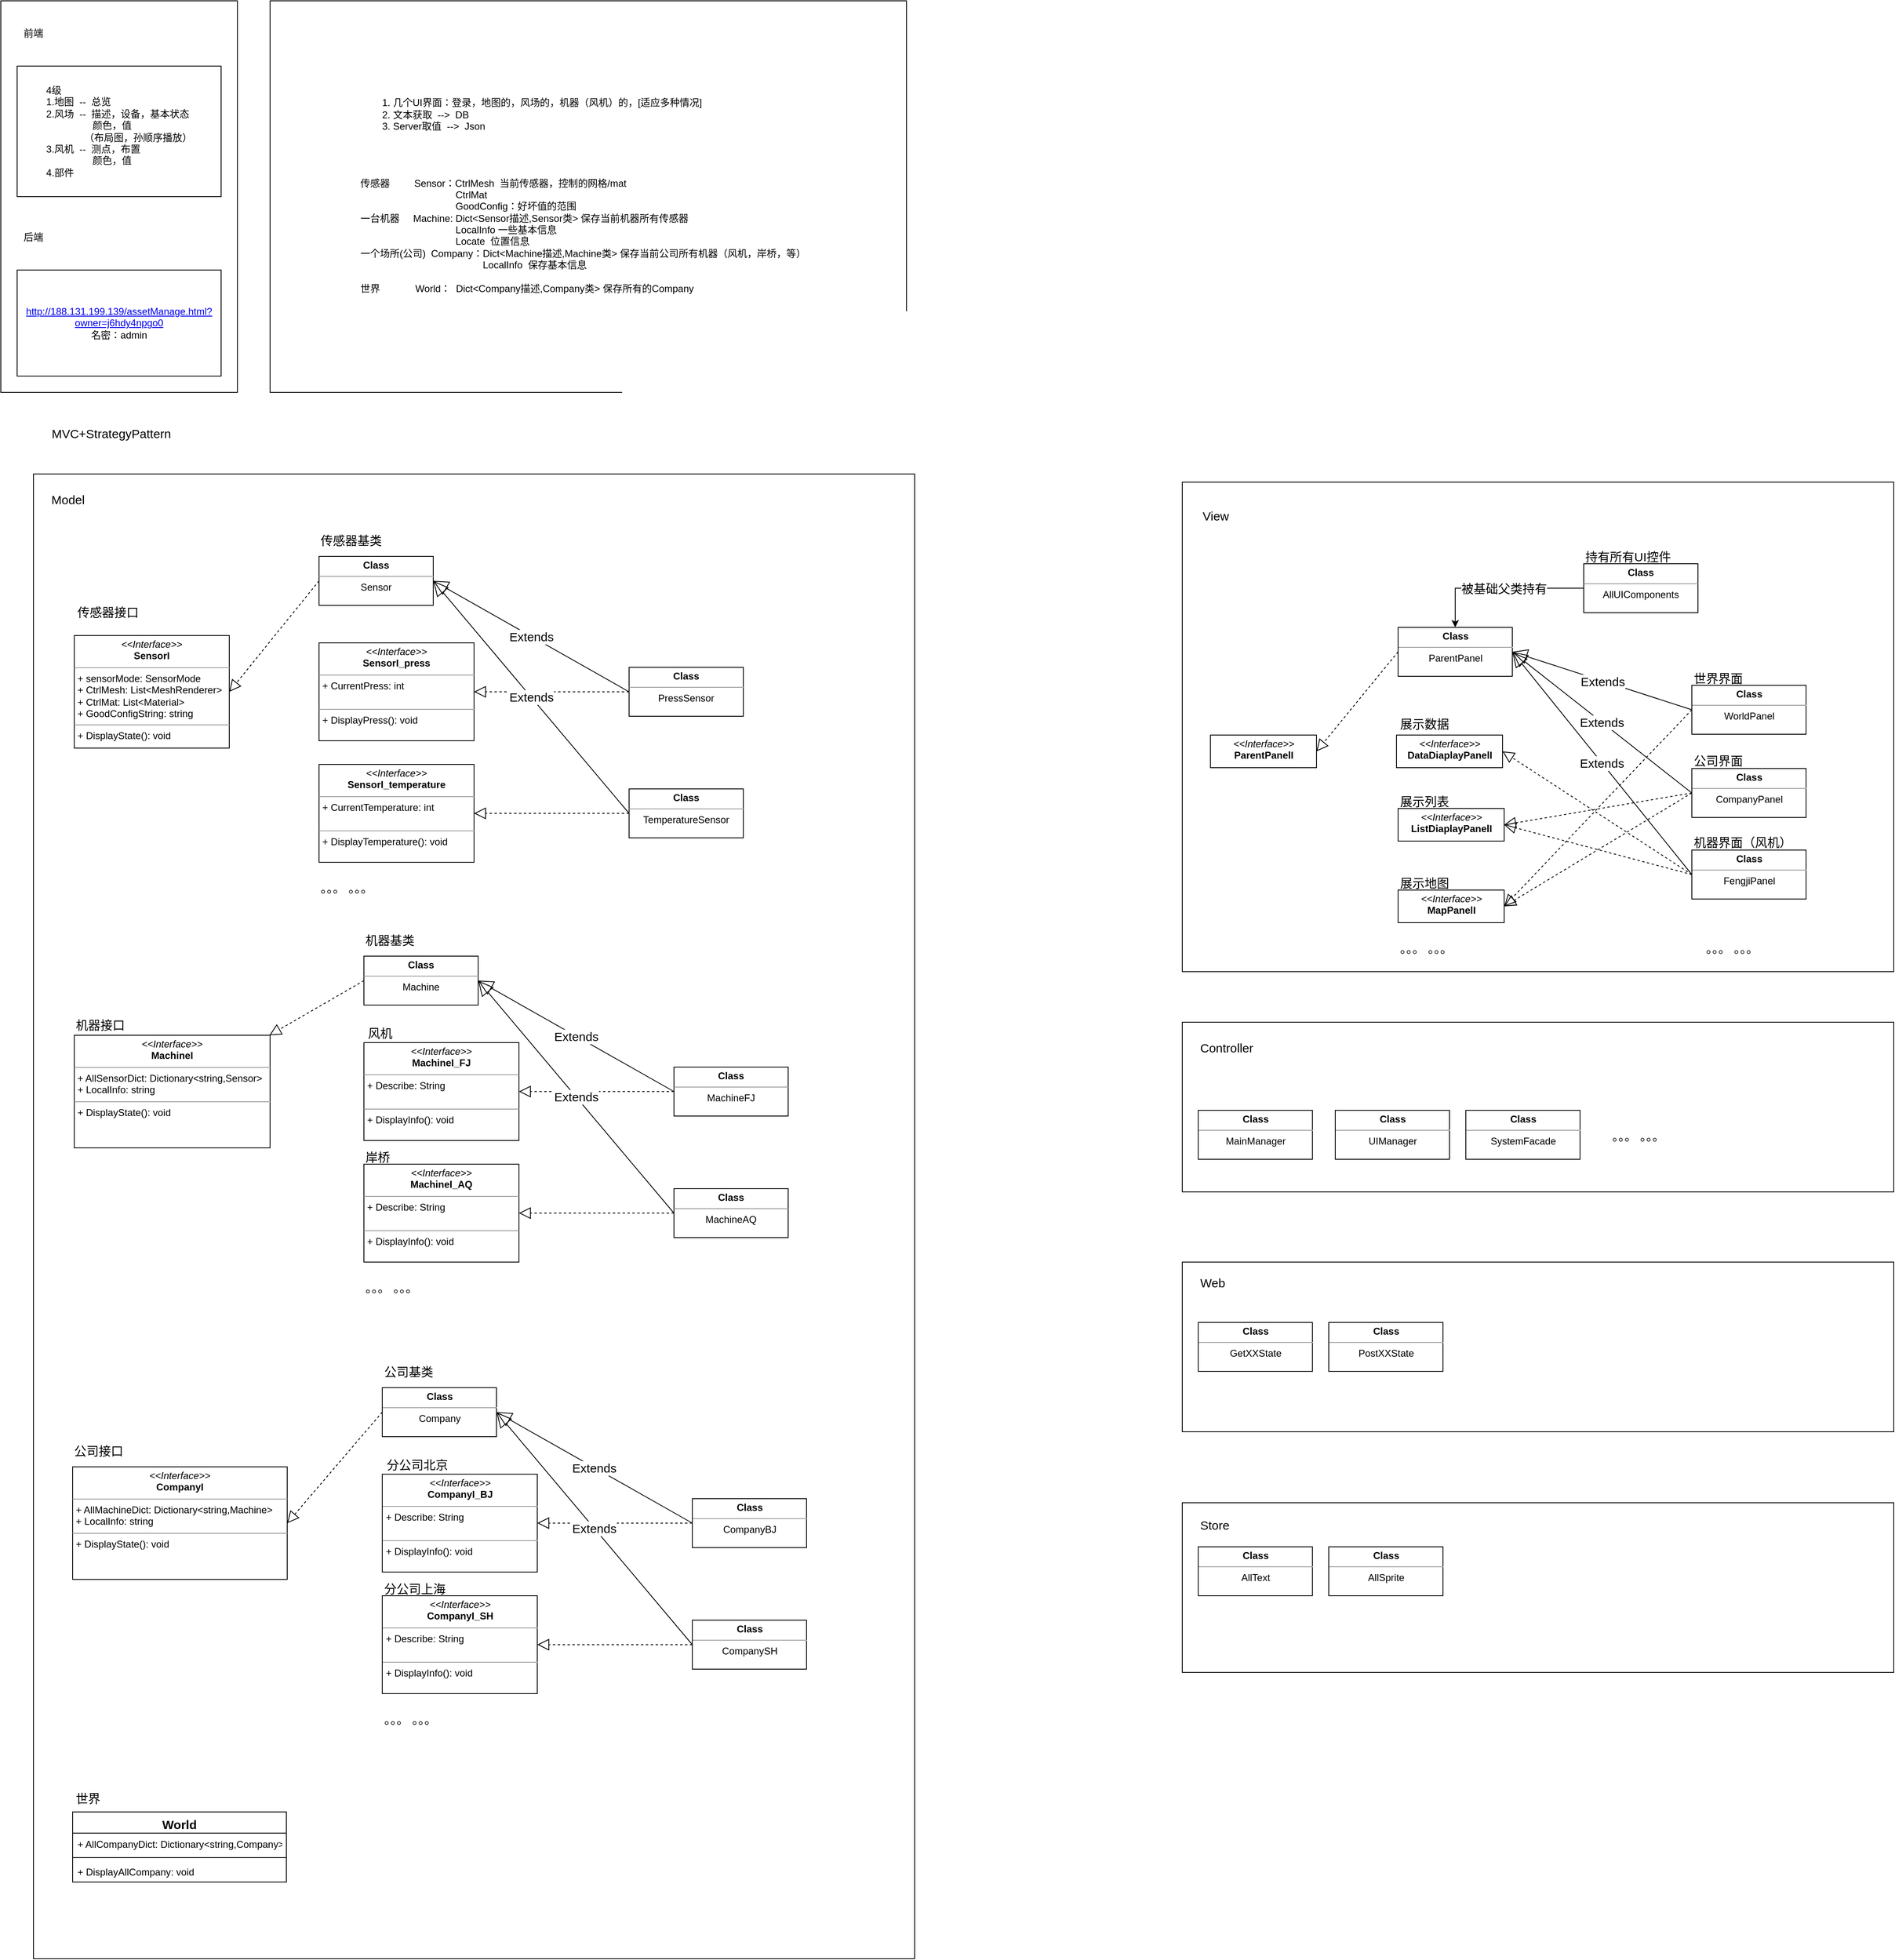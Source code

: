 <mxfile version="10.6.7" type="github"><diagram name="Page-1" id="c4acf3e9-155e-7222-9cf6-157b1a14988f"><mxGraphModel dx="1991" dy="1136" grid="1" gridSize="10" guides="1" tooltips="1" connect="1" arrows="1" fold="1" page="1" pageScale="1" pageWidth="1850" pageHeight="2100" background="#ffffff" math="0" shadow="0"><root><mxCell id="0"/><mxCell id="1" parent="0"/><mxCell id="lMFkz2qBwyBU4bLVPbN5-132" value="" style="rounded=0;whiteSpace=wrap;html=1;fontSize=15;" vertex="1" parent="1"><mxGeometry x="1468" y="1851" width="872" height="208" as="geometry"/></mxCell><mxCell id="lMFkz2qBwyBU4bLVPbN5-131" value="" style="rounded=0;whiteSpace=wrap;html=1;fontSize=15;" vertex="1" parent="1"><mxGeometry x="1468" y="1556" width="872" height="208" as="geometry"/></mxCell><mxCell id="lMFkz2qBwyBU4bLVPbN5-130" value="" style="rounded=0;whiteSpace=wrap;html=1;fontSize=15;" vertex="1" parent="1"><mxGeometry x="1468" y="1262" width="872" height="208" as="geometry"/></mxCell><mxCell id="lMFkz2qBwyBU4bLVPbN5-129" value="" style="rounded=0;whiteSpace=wrap;html=1;fontSize=15;" vertex="1" parent="1"><mxGeometry x="1468" y="600" width="872" height="600" as="geometry"/></mxCell><mxCell id="lMFkz2qBwyBU4bLVPbN5-128" value="" style="rounded=0;whiteSpace=wrap;html=1;fontSize=15;" vertex="1" parent="1"><mxGeometry x="60" y="590" width="1080" height="1820" as="geometry"/></mxCell><mxCell id="lMFkz2qBwyBU4bLVPbN5-1" value="" style="rounded=0;whiteSpace=wrap;html=1;" vertex="1" parent="1"><mxGeometry x="20" y="10" width="290" height="480" as="geometry"/></mxCell><mxCell id="eNjWEGQGm4UYnw6gWRTL-1" value="前端" style="text;html=1;strokeColor=none;fillColor=none;align=center;verticalAlign=middle;whiteSpace=wrap;rounded=0;" parent="1" vertex="1"><mxGeometry x="40" y="40" width="40" height="20" as="geometry"/></mxCell><mxCell id="eNjWEGQGm4UYnw6gWRTL-3" value="&lt;div style=&quot;text-align: left&quot;&gt;&lt;span&gt;4级&lt;/span&gt;&lt;/div&gt;&lt;div style=&quot;text-align: left&quot;&gt;&lt;span&gt;1.地图&amp;nbsp; --&amp;nbsp; 总览&lt;/span&gt;&lt;/div&gt;&lt;div style=&quot;text-align: left&quot;&gt;&lt;span&gt;2.风场&amp;nbsp; --&amp;nbsp; 描述，设备，基本状态&lt;/span&gt;&lt;/div&gt;&lt;div style=&quot;text-align: left&quot;&gt;&lt;span&gt;&amp;nbsp; &amp;nbsp; &amp;nbsp; &amp;nbsp; &amp;nbsp; &amp;nbsp; &amp;nbsp; &amp;nbsp; &amp;nbsp;颜色，值&lt;/span&gt;&lt;/div&gt;&lt;div style=&quot;text-align: left&quot;&gt;&lt;span&gt;&amp;nbsp; &amp;nbsp; &amp;nbsp; &amp;nbsp; &amp;nbsp; &amp;nbsp; &amp;nbsp; （布局图，孙顺序播放）&lt;/span&gt;&lt;/div&gt;&lt;div style=&quot;text-align: left&quot;&gt;&lt;span&gt;3.风机&amp;nbsp; --&amp;nbsp; 测点，布置&lt;/span&gt;&lt;/div&gt;&lt;div style=&quot;text-align: left&quot;&gt;&lt;span&gt;&amp;nbsp; &amp;nbsp; &amp;nbsp; &amp;nbsp; &amp;nbsp; &amp;nbsp; &amp;nbsp; &amp;nbsp; &amp;nbsp;颜色，值&lt;/span&gt;&lt;/div&gt;&lt;div style=&quot;text-align: left&quot;&gt;&lt;span&gt;4.部件&lt;/span&gt;&lt;/div&gt;" style="rounded=0;whiteSpace=wrap;html=1;" parent="1" vertex="1"><mxGeometry x="40" y="90" width="250" height="160" as="geometry"/></mxCell><mxCell id="eNjWEGQGm4UYnw6gWRTL-4" value="后端" style="text;html=1;strokeColor=none;fillColor=none;align=center;verticalAlign=middle;whiteSpace=wrap;rounded=0;" parent="1" vertex="1"><mxGeometry x="40" y="290" width="40" height="20" as="geometry"/></mxCell><mxCell id="eNjWEGQGm4UYnw6gWRTL-5" value="&lt;a href=&quot;http://188.131.199.139/assetManage.html?owner=j6hdy4npgo0&quot;&gt;http://188.131.199.139/assetManage.html?owner=j6hdy4npgo0&lt;/a&gt;&lt;br&gt;名密：admin&lt;br&gt;" style="rounded=0;whiteSpace=wrap;html=1;" parent="1" vertex="1"><mxGeometry x="40" y="340" width="250" height="130" as="geometry"/></mxCell><mxCell id="lMFkz2qBwyBU4bLVPbN5-2" value="&lt;div style=&quot;text-align: left&quot;&gt;&lt;ol&gt;&lt;li&gt;&lt;span&gt;几个UI界面：登录，地图的，风场的，机器（风机）的，[适应多种情况]&lt;/span&gt;&lt;/li&gt;&lt;li&gt;&lt;span&gt;文本获取&amp;nbsp; --&amp;gt;&amp;nbsp; DB&lt;/span&gt;&lt;/li&gt;&lt;li&gt;&lt;span&gt;Server取值&amp;nbsp; --&amp;gt;&amp;nbsp; Json&lt;/span&gt;&lt;/li&gt;&lt;/ol&gt;&lt;div&gt;&lt;br&gt;&lt;/div&gt;&lt;div&gt;&lt;br&gt;&lt;/div&gt;&lt;div&gt;&lt;br&gt;&lt;/div&gt;&lt;div&gt;传感器&amp;nbsp; &amp;nbsp; &amp;nbsp; &amp;nbsp; &amp;nbsp;Sensor：CtrlMesh&amp;nbsp; 当前传感器，控制的网格/mat&lt;/div&gt;&lt;div&gt;&amp;nbsp; &amp;nbsp; &amp;nbsp; &amp;nbsp; &amp;nbsp; &amp;nbsp; &amp;nbsp; &amp;nbsp; &amp;nbsp; &amp;nbsp; &amp;nbsp; &amp;nbsp; &amp;nbsp; &amp;nbsp; &amp;nbsp; &amp;nbsp; &amp;nbsp; &amp;nbsp;CtrlMat&lt;/div&gt;&lt;div&gt;&amp;nbsp; &amp;nbsp; &amp;nbsp; &amp;nbsp; &amp;nbsp; &amp;nbsp; &amp;nbsp; &amp;nbsp; &amp;nbsp; &amp;nbsp; &amp;nbsp; &amp;nbsp; &amp;nbsp; &amp;nbsp; &amp;nbsp; &amp;nbsp; &amp;nbsp; &amp;nbsp;GoodConfig：好坏值的范围&lt;/div&gt;&lt;div&gt;一台机器&amp;nbsp; &amp;nbsp; &amp;nbsp;Machine: Dict&amp;lt;Sensor描述,Sensor类&amp;gt; 保存当前机器所有传感器&lt;/div&gt;&lt;div&gt;&amp;nbsp; &amp;nbsp; &amp;nbsp; &amp;nbsp; &amp;nbsp; &amp;nbsp; &amp;nbsp; &amp;nbsp; &amp;nbsp; &amp;nbsp; &amp;nbsp; &amp;nbsp; &amp;nbsp; &amp;nbsp; &amp;nbsp; &amp;nbsp; &amp;nbsp; &amp;nbsp;LocalInfo 一些基本信息&lt;/div&gt;&lt;div&gt;&amp;nbsp; &amp;nbsp; &amp;nbsp; &amp;nbsp; &amp;nbsp; &amp;nbsp; &amp;nbsp; &amp;nbsp; &amp;nbsp; &amp;nbsp; &amp;nbsp; &amp;nbsp; &amp;nbsp; &amp;nbsp; &amp;nbsp; &amp;nbsp; &amp;nbsp; &amp;nbsp;Locate&amp;nbsp; 位置信息&lt;/div&gt;&lt;div&gt;一个场所(公司)&amp;nbsp; Company：Dict&amp;lt;Machine描述,Machine类&amp;gt; 保存当前公司所有机器（风机，岸桥，等）&lt;/div&gt;&lt;div&gt;&amp;nbsp; &amp;nbsp; &amp;nbsp; &amp;nbsp; &amp;nbsp; &amp;nbsp; &amp;nbsp; &amp;nbsp; &amp;nbsp; &amp;nbsp; &amp;nbsp; &amp;nbsp; &amp;nbsp; &amp;nbsp; &amp;nbsp; &amp;nbsp; &amp;nbsp; &amp;nbsp; &amp;nbsp; &amp;nbsp; &amp;nbsp; &amp;nbsp; &amp;nbsp;LocalInfo&amp;nbsp; 保存基本信息&lt;/div&gt;&lt;div&gt;&lt;span&gt;&lt;br&gt;&lt;/span&gt;&lt;/div&gt;&lt;div&gt;&lt;span&gt;世界&amp;nbsp; &amp;nbsp; &amp;nbsp; &amp;nbsp; &amp;nbsp; &amp;nbsp; &amp;nbsp;World：&amp;nbsp; Dict&amp;lt;Company描述,Company类&amp;gt; 保存所有的Company&amp;nbsp; &amp;nbsp; &amp;nbsp; &amp;nbsp; &amp;nbsp; &amp;nbsp; &amp;nbsp; &amp;nbsp; &amp;nbsp; &amp;nbsp; &amp;nbsp; &amp;nbsp; &amp;nbsp; &amp;nbsp; &amp;nbsp; &amp;nbsp; &amp;nbsp; &amp;nbsp; &amp;nbsp; &amp;nbsp; &amp;nbsp; &amp;nbsp; &amp;nbsp;&lt;/span&gt;&lt;/div&gt;&lt;/div&gt;&lt;div style=&quot;text-align: left&quot;&gt;&lt;br&gt;&lt;/div&gt;&lt;div style=&quot;text-align: left&quot;&gt;&lt;/div&gt;" style="rounded=0;whiteSpace=wrap;html=1;" vertex="1" parent="1"><mxGeometry x="350" y="10" width="780" height="480" as="geometry"/></mxCell><mxCell id="lMFkz2qBwyBU4bLVPbN5-4" value="MVC+StrategyPattern" style="text;html=1;strokeColor=none;fillColor=none;align=center;verticalAlign=middle;whiteSpace=wrap;rounded=0;fontSize=15;" vertex="1" parent="1"><mxGeometry x="80" y="526" width="151" height="28" as="geometry"/></mxCell><mxCell id="lMFkz2qBwyBU4bLVPbN5-9" value="Model" style="text;html=1;resizable=0;points=[];autosize=1;align=left;verticalAlign=top;spacingTop=-4;fontSize=15;" vertex="1" parent="1"><mxGeometry x="80" y="610" width="60" height="20" as="geometry"/></mxCell><mxCell id="lMFkz2qBwyBU4bLVPbN5-10" value="&lt;p style=&quot;margin: 0px ; margin-top: 4px ; text-align: center&quot;&gt;&lt;i&gt;&amp;lt;&amp;lt;Interface&amp;gt;&amp;gt;&lt;/i&gt;&lt;br&gt;&lt;b&gt;SensorI&lt;/b&gt;&lt;/p&gt;&lt;hr size=&quot;1&quot;&gt;&lt;p style=&quot;margin: 0px ; margin-left: 4px&quot;&gt;+ sensorMode: SensorMode&lt;br&gt;+ CtrlMesh: List&amp;lt;MeshRenderer&amp;gt;&lt;/p&gt;&lt;p style=&quot;margin: 0px ; margin-left: 4px&quot;&gt;+ CtrlMat:&amp;nbsp;List&amp;lt;Material&amp;gt;&lt;/p&gt;&lt;p style=&quot;margin: 0px ; margin-left: 4px&quot;&gt;+&amp;nbsp;GoodConfigString: string&lt;/p&gt;&lt;hr size=&quot;1&quot;&gt;&lt;p style=&quot;margin: 0px ; margin-left: 4px&quot;&gt;+ DisplayState(): void&lt;br&gt;&lt;br&gt;&lt;/p&gt;" style="verticalAlign=top;align=left;overflow=fill;fontSize=12;fontFamily=Helvetica;html=1;" vertex="1" parent="1"><mxGeometry x="110" y="788" width="190" height="138" as="geometry"/></mxCell><mxCell id="lMFkz2qBwyBU4bLVPbN5-11" value="&lt;p style=&quot;margin: 0px ; margin-top: 4px ; text-align: center&quot;&gt;&lt;i&gt;&amp;lt;&amp;lt;Interface&amp;gt;&amp;gt;&lt;/i&gt;&lt;br&gt;&lt;b&gt;SensorI_press&lt;/b&gt;&lt;/p&gt;&lt;hr size=&quot;1&quot;&gt;&lt;p style=&quot;margin: 0px ; margin-left: 4px&quot;&gt;+ CurrentPress: int&lt;br&gt;&lt;br&gt;&lt;/p&gt;&lt;hr size=&quot;1&quot;&gt;&lt;p style=&quot;margin: 0px ; margin-left: 4px&quot;&gt;+ DisplayPress(): void&lt;br&gt;&lt;br&gt;&lt;/p&gt;" style="verticalAlign=top;align=left;overflow=fill;fontSize=12;fontFamily=Helvetica;html=1;" vertex="1" parent="1"><mxGeometry x="410" y="797" width="190" height="120" as="geometry"/></mxCell><mxCell id="lMFkz2qBwyBU4bLVPbN5-12" value="&lt;p style=&quot;margin: 0px ; margin-top: 4px ; text-align: center&quot;&gt;&lt;i&gt;&amp;lt;&amp;lt;Interface&amp;gt;&amp;gt;&lt;/i&gt;&lt;br&gt;&lt;b&gt;SensorI_temperature&lt;/b&gt;&lt;br&gt;&lt;/p&gt;&lt;hr size=&quot;1&quot;&gt;&lt;p style=&quot;margin: 0px ; margin-left: 4px&quot;&gt;+ CurrentTemperature: int&lt;br&gt;&lt;br&gt;&lt;/p&gt;&lt;hr size=&quot;1&quot;&gt;&lt;p style=&quot;margin: 0px ; margin-left: 4px&quot;&gt;+ DisplayTemperature(): void&lt;br&gt;&lt;br&gt;&lt;/p&gt;" style="verticalAlign=top;align=left;overflow=fill;fontSize=12;fontFamily=Helvetica;html=1;" vertex="1" parent="1"><mxGeometry x="410" y="946" width="190" height="120" as="geometry"/></mxCell><mxCell id="lMFkz2qBwyBU4bLVPbN5-13" value="&lt;div style=&quot;text-align: right&quot;&gt;&lt;span&gt;。。。 。。。&lt;/span&gt;&lt;br&gt;&lt;/div&gt;" style="text;html=1;resizable=0;points=[];autosize=1;align=left;verticalAlign=top;spacingTop=-4;fontSize=15;" vertex="1" parent="1"><mxGeometry x="410" y="1086" width="110" height="20" as="geometry"/></mxCell><mxCell id="lMFkz2qBwyBU4bLVPbN5-18" value="&lt;p style=&quot;margin: 0px ; margin-top: 4px ; text-align: center&quot;&gt;&lt;b&gt;Class&lt;/b&gt;&lt;/p&gt;&lt;hr size=&quot;1&quot;&gt;&lt;div style=&quot;text-align: center ; height: 2px&quot;&gt;PressSensor&lt;/div&gt;" style="verticalAlign=top;align=left;overflow=fill;fontSize=12;fontFamily=Helvetica;html=1;" vertex="1" parent="1"><mxGeometry x="790" y="827" width="140" height="60" as="geometry"/></mxCell><mxCell id="lMFkz2qBwyBU4bLVPbN5-21" value="" style="endArrow=block;dashed=1;endFill=0;endSize=12;html=1;fontSize=15;exitX=0;exitY=0.5;exitDx=0;exitDy=0;entryX=1;entryY=0.5;entryDx=0;entryDy=0;" edge="1" parent="1" source="lMFkz2qBwyBU4bLVPbN5-18" target="lMFkz2qBwyBU4bLVPbN5-11"><mxGeometry width="160" relative="1" as="geometry"><mxPoint x="630" y="936" as="sourcePoint"/><mxPoint x="760" y="890" as="targetPoint"/></mxGeometry></mxCell><mxCell id="lMFkz2qBwyBU4bLVPbN5-31" value="&lt;p style=&quot;margin: 0px ; margin-top: 4px ; text-align: center&quot;&gt;&lt;b&gt;Class&lt;/b&gt;&lt;/p&gt;&lt;hr size=&quot;1&quot;&gt;&lt;div style=&quot;text-align: center ; height: 2px&quot;&gt;Sensor&lt;/div&gt;" style="verticalAlign=top;align=left;overflow=fill;fontSize=12;fontFamily=Helvetica;html=1;" vertex="1" parent="1"><mxGeometry x="410" y="691" width="140" height="60" as="geometry"/></mxCell><mxCell id="lMFkz2qBwyBU4bLVPbN5-32" value="" style="endArrow=block;dashed=1;endFill=0;endSize=12;html=1;fontSize=15;exitX=0;exitY=0.5;exitDx=0;exitDy=0;entryX=1;entryY=0.5;entryDx=0;entryDy=0;" edge="1" parent="1" source="lMFkz2qBwyBU4bLVPbN5-31" target="lMFkz2qBwyBU4bLVPbN5-10"><mxGeometry width="160" relative="1" as="geometry"><mxPoint x="610" y="867" as="sourcePoint"/><mxPoint x="370" y="710" as="targetPoint"/></mxGeometry></mxCell><mxCell id="lMFkz2qBwyBU4bLVPbN5-33" value="传感器基类" style="text;html=1;resizable=0;points=[];autosize=1;align=left;verticalAlign=top;spacingTop=-4;fontSize=15;" vertex="1" parent="1"><mxGeometry x="410" y="660" width="90" height="20" as="geometry"/></mxCell><mxCell id="lMFkz2qBwyBU4bLVPbN5-34" value="Extends" style="endArrow=block;endSize=16;endFill=0;html=1;fontSize=15;exitX=0;exitY=0.5;exitDx=0;exitDy=0;entryX=1;entryY=0.5;entryDx=0;entryDy=0;" edge="1" parent="1" source="lMFkz2qBwyBU4bLVPbN5-18" target="lMFkz2qBwyBU4bLVPbN5-31"><mxGeometry width="160" relative="1" as="geometry"><mxPoint x="310" y="867" as="sourcePoint"/><mxPoint x="770" y="740" as="targetPoint"/></mxGeometry></mxCell><mxCell id="lMFkz2qBwyBU4bLVPbN5-35" value="&lt;p style=&quot;margin: 0px ; margin-top: 4px ; text-align: center&quot;&gt;&lt;b&gt;Class&lt;/b&gt;&lt;/p&gt;&lt;hr size=&quot;1&quot;&gt;&lt;div style=&quot;text-align: center ; height: 2px&quot;&gt;TemperatureSensor&lt;/div&gt;" style="verticalAlign=top;align=left;overflow=fill;fontSize=12;fontFamily=Helvetica;html=1;" vertex="1" parent="1"><mxGeometry x="790" y="976" width="140" height="60" as="geometry"/></mxCell><mxCell id="lMFkz2qBwyBU4bLVPbN5-36" value="Extends" style="endArrow=block;endSize=16;endFill=0;html=1;fontSize=15;exitX=0;exitY=0.5;exitDx=0;exitDy=0;entryX=1;entryY=0.5;entryDx=0;entryDy=0;" edge="1" parent="1" source="lMFkz2qBwyBU4bLVPbN5-35" target="lMFkz2qBwyBU4bLVPbN5-31"><mxGeometry width="160" relative="1" as="geometry"><mxPoint x="560" y="731" as="sourcePoint"/><mxPoint x="780" y="920" as="targetPoint"/></mxGeometry></mxCell><mxCell id="lMFkz2qBwyBU4bLVPbN5-37" value="" style="endArrow=block;dashed=1;endFill=0;endSize=12;html=1;fontSize=15;exitX=0;exitY=0.5;exitDx=0;exitDy=0;entryX=1;entryY=0.5;entryDx=0;entryDy=0;" edge="1" parent="1" source="lMFkz2qBwyBU4bLVPbN5-35" target="lMFkz2qBwyBU4bLVPbN5-12"><mxGeometry width="160" relative="1" as="geometry"><mxPoint x="720" y="1006" as="sourcePoint"/><mxPoint x="730" y="1050" as="targetPoint"/></mxGeometry></mxCell><mxCell id="lMFkz2qBwyBU4bLVPbN5-38" value="&lt;p style=&quot;margin: 0px ; margin-top: 4px ; text-align: center&quot;&gt;&lt;i&gt;&amp;lt;&amp;lt;Interface&amp;gt;&amp;gt;&lt;/i&gt;&lt;br&gt;&lt;b&gt;MachineI&lt;/b&gt;&lt;/p&gt;&lt;hr size=&quot;1&quot;&gt;&lt;p style=&quot;margin: 0px ; margin-left: 4px&quot;&gt;&lt;span&gt;+ AllSensorDict:&amp;nbsp;Dictionary&amp;lt;string,Sensor&amp;gt;&lt;/span&gt;&lt;br&gt;&lt;/p&gt;&lt;p style=&quot;margin: 0px ; margin-left: 4px&quot;&gt;+&amp;nbsp;LocalInfo: string&lt;/p&gt;&lt;hr size=&quot;1&quot;&gt;&lt;p style=&quot;margin: 0px ; margin-left: 4px&quot;&gt;+ DisplayState(): void&lt;br&gt;&lt;br&gt;&lt;/p&gt;" style="verticalAlign=top;align=left;overflow=fill;fontSize=12;fontFamily=Helvetica;html=1;" vertex="1" parent="1"><mxGeometry x="110" y="1278" width="240" height="138" as="geometry"/></mxCell><mxCell id="lMFkz2qBwyBU4bLVPbN5-39" value="&lt;p style=&quot;margin: 0px ; margin-top: 4px ; text-align: center&quot;&gt;&lt;i&gt;&amp;lt;&amp;lt;Interface&amp;gt;&amp;gt;&lt;/i&gt;&lt;br&gt;&lt;b&gt;MachineI_FJ&lt;/b&gt;&lt;/p&gt;&lt;hr size=&quot;1&quot;&gt;&lt;p style=&quot;margin: 0px ; margin-left: 4px&quot;&gt;+ Describe: String&lt;br&gt;&lt;br&gt;&lt;/p&gt;&lt;hr size=&quot;1&quot;&gt;&lt;p style=&quot;margin: 0px ; margin-left: 4px&quot;&gt;+ DisplayInfo(): void&lt;br&gt;&lt;br&gt;&lt;/p&gt;" style="verticalAlign=top;align=left;overflow=fill;fontSize=12;fontFamily=Helvetica;html=1;" vertex="1" parent="1"><mxGeometry x="465" y="1287" width="190" height="120" as="geometry"/></mxCell><mxCell id="lMFkz2qBwyBU4bLVPbN5-40" value="&lt;p style=&quot;margin: 0px ; margin-top: 4px ; text-align: center&quot;&gt;&lt;i&gt;&amp;lt;&amp;lt;Interface&amp;gt;&amp;gt;&lt;/i&gt;&lt;br&gt;&lt;b&gt;MachineI_AQ&lt;/b&gt;&lt;br&gt;&lt;/p&gt;&lt;hr size=&quot;1&quot;&gt;&lt;p style=&quot;margin: 0px ; margin-left: 4px&quot;&gt;+ Describe: String&lt;br&gt;&lt;br&gt;&lt;/p&gt;&lt;hr size=&quot;1&quot;&gt;&lt;p style=&quot;margin: 0px ; margin-left: 4px&quot;&gt;+ DisplayInfo(): void&lt;br&gt;&lt;br&gt;&lt;/p&gt;" style="verticalAlign=top;align=left;overflow=fill;fontSize=12;fontFamily=Helvetica;html=1;" vertex="1" parent="1"><mxGeometry x="465" y="1436" width="190" height="120" as="geometry"/></mxCell><mxCell id="lMFkz2qBwyBU4bLVPbN5-41" value="&lt;div style=&quot;text-align: right&quot;&gt;&lt;span&gt;。。。 。。。&lt;/span&gt;&lt;br&gt;&lt;/div&gt;" style="text;html=1;resizable=0;points=[];autosize=1;align=left;verticalAlign=top;spacingTop=-4;fontSize=15;" vertex="1" parent="1"><mxGeometry x="465" y="1576" width="110" height="20" as="geometry"/></mxCell><mxCell id="lMFkz2qBwyBU4bLVPbN5-42" value="&lt;p style=&quot;margin: 0px ; margin-top: 4px ; text-align: center&quot;&gt;&lt;b&gt;Class&lt;/b&gt;&lt;/p&gt;&lt;hr size=&quot;1&quot;&gt;&lt;div style=&quot;text-align: center ; height: 2px&quot;&gt;MachineFJ&lt;/div&gt;" style="verticalAlign=top;align=left;overflow=fill;fontSize=12;fontFamily=Helvetica;html=1;" vertex="1" parent="1"><mxGeometry x="845" y="1317" width="140" height="60" as="geometry"/></mxCell><mxCell id="lMFkz2qBwyBU4bLVPbN5-45" value="" style="endArrow=block;dashed=1;endFill=0;endSize=12;html=1;fontSize=15;exitX=0;exitY=0.5;exitDx=0;exitDy=0;entryX=1;entryY=0.5;entryDx=0;entryDy=0;" edge="1" source="lMFkz2qBwyBU4bLVPbN5-42" target="lMFkz2qBwyBU4bLVPbN5-39" parent="1"><mxGeometry width="160" relative="1" as="geometry"><mxPoint x="685" y="1426" as="sourcePoint"/><mxPoint x="820" y="1390" as="targetPoint"/></mxGeometry></mxCell><mxCell id="lMFkz2qBwyBU4bLVPbN5-46" value="&lt;p style=&quot;margin: 0px ; margin-top: 4px ; text-align: center&quot;&gt;&lt;b&gt;Class&lt;/b&gt;&lt;/p&gt;&lt;hr size=&quot;1&quot;&gt;&lt;div style=&quot;text-align: center ; height: 2px&quot;&gt;Machine&lt;/div&gt;" style="verticalAlign=top;align=left;overflow=fill;fontSize=12;fontFamily=Helvetica;html=1;" vertex="1" parent="1"><mxGeometry x="465" y="1181" width="140" height="60" as="geometry"/></mxCell><mxCell id="lMFkz2qBwyBU4bLVPbN5-47" value="" style="endArrow=block;dashed=1;endFill=0;endSize=12;html=1;fontSize=15;exitX=0;exitY=0.5;exitDx=0;exitDy=0;" edge="1" source="lMFkz2qBwyBU4bLVPbN5-46" target="lMFkz2qBwyBU4bLVPbN5-38" parent="1"><mxGeometry width="160" relative="1" as="geometry"><mxPoint x="380" y="1347" as="sourcePoint"/><mxPoint x="710" y="1357" as="targetPoint"/></mxGeometry></mxCell><mxCell id="lMFkz2qBwyBU4bLVPbN5-48" value="机器基类" style="text;html=1;resizable=0;points=[];autosize=1;align=left;verticalAlign=top;spacingTop=-4;fontSize=15;" vertex="1" parent="1"><mxGeometry x="465" y="1150" width="80" height="20" as="geometry"/></mxCell><mxCell id="lMFkz2qBwyBU4bLVPbN5-49" value="Extends" style="endArrow=block;endSize=16;endFill=0;html=1;fontSize=15;exitX=0;exitY=0.5;exitDx=0;exitDy=0;entryX=1;entryY=0.5;entryDx=0;entryDy=0;" edge="1" source="lMFkz2qBwyBU4bLVPbN5-42" target="lMFkz2qBwyBU4bLVPbN5-46" parent="1"><mxGeometry width="160" relative="1" as="geometry"><mxPoint x="765" y="1275.5" as="sourcePoint"/><mxPoint x="715" y="1146.5" as="targetPoint"/></mxGeometry></mxCell><mxCell id="lMFkz2qBwyBU4bLVPbN5-50" value="&lt;p style=&quot;margin: 0px ; margin-top: 4px ; text-align: center&quot;&gt;&lt;b&gt;Class&lt;/b&gt;&lt;/p&gt;&lt;hr size=&quot;1&quot;&gt;&lt;div style=&quot;text-align: center ; height: 2px&quot;&gt;MachineAQ&lt;/div&gt;" style="verticalAlign=top;align=left;overflow=fill;fontSize=12;fontFamily=Helvetica;html=1;" vertex="1" parent="1"><mxGeometry x="845" y="1466" width="140" height="60" as="geometry"/></mxCell><mxCell id="lMFkz2qBwyBU4bLVPbN5-51" value="Extends" style="endArrow=block;endSize=16;endFill=0;html=1;fontSize=15;exitX=0;exitY=0.5;exitDx=0;exitDy=0;entryX=1;entryY=0.5;entryDx=0;entryDy=0;" edge="1" source="lMFkz2qBwyBU4bLVPbN5-50" target="lMFkz2qBwyBU4bLVPbN5-46" parent="1"><mxGeometry width="160" relative="1" as="geometry"><mxPoint x="615" y="1221" as="sourcePoint"/><mxPoint x="780" y="1450" as="targetPoint"/></mxGeometry></mxCell><mxCell id="lMFkz2qBwyBU4bLVPbN5-52" value="" style="endArrow=block;dashed=1;endFill=0;endSize=12;html=1;fontSize=15;exitX=0;exitY=0.5;exitDx=0;exitDy=0;entryX=1;entryY=0.5;entryDx=0;entryDy=0;" edge="1" source="lMFkz2qBwyBU4bLVPbN5-50" target="lMFkz2qBwyBU4bLVPbN5-40" parent="1"><mxGeometry width="160" relative="1" as="geometry"><mxPoint x="665" y="1357" as="sourcePoint"/><mxPoint x="790" y="1560" as="targetPoint"/></mxGeometry></mxCell><mxCell id="lMFkz2qBwyBU4bLVPbN5-53" value="风机" style="text;html=1;resizable=0;points=[];autosize=1;align=left;verticalAlign=top;spacingTop=-4;fontSize=15;" vertex="1" parent="1"><mxGeometry x="468" y="1264" width="50" height="20" as="geometry"/></mxCell><mxCell id="lMFkz2qBwyBU4bLVPbN5-54" value="岸桥" style="text;html=1;resizable=0;points=[];autosize=1;align=left;verticalAlign=top;spacingTop=-4;fontSize=15;" vertex="1" parent="1"><mxGeometry x="465" y="1416" width="50" height="20" as="geometry"/></mxCell><mxCell id="lMFkz2qBwyBU4bLVPbN5-55" value="&lt;p style=&quot;margin: 0px ; margin-top: 4px ; text-align: center&quot;&gt;&lt;i&gt;&amp;lt;&amp;lt;Interface&amp;gt;&amp;gt;&lt;/i&gt;&lt;br&gt;&lt;b&gt;CompanyI&lt;/b&gt;&lt;/p&gt;&lt;hr size=&quot;1&quot;&gt;&lt;p style=&quot;margin: 0px ; margin-left: 4px&quot;&gt;&lt;span&gt;+ AllMachineDict:&amp;nbsp;Dictionary&amp;lt;string,Machine&amp;gt;&lt;/span&gt;&lt;br&gt;&lt;/p&gt;&lt;p style=&quot;margin: 0px ; margin-left: 4px&quot;&gt;+&amp;nbsp;LocalInfo: string&lt;/p&gt;&lt;hr size=&quot;1&quot;&gt;&lt;p style=&quot;margin: 0px ; margin-left: 4px&quot;&gt;+ DisplayState(): void&lt;br&gt;&lt;br&gt;&lt;/p&gt;" style="verticalAlign=top;align=left;overflow=fill;fontSize=12;fontFamily=Helvetica;html=1;" vertex="1" parent="1"><mxGeometry x="108" y="1807" width="263" height="138" as="geometry"/></mxCell><mxCell id="lMFkz2qBwyBU4bLVPbN5-56" value="&lt;p style=&quot;margin: 0px ; margin-top: 4px ; text-align: center&quot;&gt;&lt;i&gt;&amp;lt;&amp;lt;Interface&amp;gt;&amp;gt;&lt;/i&gt;&lt;br&gt;&lt;b&gt;CompanyI_BJ&lt;/b&gt;&lt;/p&gt;&lt;hr size=&quot;1&quot;&gt;&lt;p style=&quot;margin: 0px ; margin-left: 4px&quot;&gt;+ Describe: String&lt;br&gt;&lt;br&gt;&lt;/p&gt;&lt;hr size=&quot;1&quot;&gt;&lt;p style=&quot;margin: 0px ; margin-left: 4px&quot;&gt;+ DisplayInfo(): void&lt;br&gt;&lt;br&gt;&lt;/p&gt;" style="verticalAlign=top;align=left;overflow=fill;fontSize=12;fontFamily=Helvetica;html=1;" vertex="1" parent="1"><mxGeometry x="487.5" y="1816" width="190" height="120" as="geometry"/></mxCell><mxCell id="lMFkz2qBwyBU4bLVPbN5-57" value="&lt;p style=&quot;margin: 0px ; margin-top: 4px ; text-align: center&quot;&gt;&lt;i&gt;&amp;lt;&amp;lt;Interface&amp;gt;&amp;gt;&lt;/i&gt;&lt;br&gt;&lt;b&gt;CompanyI_SH&lt;/b&gt;&lt;br&gt;&lt;/p&gt;&lt;hr size=&quot;1&quot;&gt;&lt;p style=&quot;margin: 0px ; margin-left: 4px&quot;&gt;+ Describe: String&lt;br&gt;&lt;br&gt;&lt;/p&gt;&lt;hr size=&quot;1&quot;&gt;&lt;p style=&quot;margin: 0px ; margin-left: 4px&quot;&gt;+ DisplayInfo(): void&lt;br&gt;&lt;br&gt;&lt;/p&gt;" style="verticalAlign=top;align=left;overflow=fill;fontSize=12;fontFamily=Helvetica;html=1;" vertex="1" parent="1"><mxGeometry x="487.5" y="1965" width="190" height="120" as="geometry"/></mxCell><mxCell id="lMFkz2qBwyBU4bLVPbN5-58" value="&lt;div style=&quot;text-align: right&quot;&gt;&lt;span&gt;。。。 。。。&lt;/span&gt;&lt;br&gt;&lt;/div&gt;" style="text;html=1;resizable=0;points=[];autosize=1;align=left;verticalAlign=top;spacingTop=-4;fontSize=15;" vertex="1" parent="1"><mxGeometry x="487.5" y="2105" width="110" height="20" as="geometry"/></mxCell><mxCell id="lMFkz2qBwyBU4bLVPbN5-59" value="&lt;p style=&quot;margin: 0px ; margin-top: 4px ; text-align: center&quot;&gt;&lt;b&gt;Class&lt;/b&gt;&lt;/p&gt;&lt;hr size=&quot;1&quot;&gt;&lt;div style=&quot;text-align: center ; height: 2px&quot;&gt;CompanyBJ&lt;/div&gt;" style="verticalAlign=top;align=left;overflow=fill;fontSize=12;fontFamily=Helvetica;html=1;" vertex="1" parent="1"><mxGeometry x="867.5" y="1846" width="140" height="60" as="geometry"/></mxCell><mxCell id="lMFkz2qBwyBU4bLVPbN5-60" value="" style="endArrow=block;dashed=1;endFill=0;endSize=12;html=1;fontSize=15;entryX=1;entryY=0.5;entryDx=0;entryDy=0;exitX=0;exitY=0.5;exitDx=0;exitDy=0;" edge="1" source="lMFkz2qBwyBU4bLVPbN5-59" target="lMFkz2qBwyBU4bLVPbN5-56" parent="1"><mxGeometry width="160" relative="1" as="geometry"><mxPoint x="868" y="1880" as="sourcePoint"/><mxPoint x="840" y="1910" as="targetPoint"/></mxGeometry></mxCell><mxCell id="lMFkz2qBwyBU4bLVPbN5-61" value="&lt;p style=&quot;margin: 0px ; margin-top: 4px ; text-align: center&quot;&gt;&lt;b&gt;Class&lt;/b&gt;&lt;/p&gt;&lt;hr size=&quot;1&quot;&gt;&lt;div style=&quot;text-align: center ; height: 2px&quot;&gt;Company&lt;/div&gt;" style="verticalAlign=top;align=left;overflow=fill;fontSize=12;fontFamily=Helvetica;html=1;" vertex="1" parent="1"><mxGeometry x="487.5" y="1710" width="140" height="60" as="geometry"/></mxCell><mxCell id="lMFkz2qBwyBU4bLVPbN5-62" value="" style="endArrow=block;dashed=1;endFill=0;endSize=12;html=1;fontSize=15;entryX=1;entryY=0.5;entryDx=0;entryDy=0;exitX=0;exitY=0.5;exitDx=0;exitDy=0;" edge="1" source="lMFkz2qBwyBU4bLVPbN5-61" target="lMFkz2qBwyBU4bLVPbN5-55" parent="1"><mxGeometry width="160" relative="1" as="geometry"><mxPoint x="440" y="1900" as="sourcePoint"/><mxPoint x="707.5" y="1886" as="targetPoint"/></mxGeometry></mxCell><mxCell id="lMFkz2qBwyBU4bLVPbN5-63" value="公司基类" style="text;html=1;resizable=0;points=[];autosize=1;align=left;verticalAlign=top;spacingTop=-4;fontSize=15;" vertex="1" parent="1"><mxGeometry x="487.5" y="1679" width="80" height="20" as="geometry"/></mxCell><mxCell id="lMFkz2qBwyBU4bLVPbN5-64" value="Extends" style="endArrow=block;endSize=16;endFill=0;html=1;fontSize=15;entryX=1;entryY=0.5;entryDx=0;entryDy=0;exitX=0;exitY=0.5;exitDx=0;exitDy=0;" edge="1" source="lMFkz2qBwyBU4bLVPbN5-59" target="lMFkz2qBwyBU4bLVPbN5-61" parent="1"><mxGeometry width="160" relative="1" as="geometry"><mxPoint x="870" y="1880" as="sourcePoint"/><mxPoint x="630" y="1730" as="targetPoint"/></mxGeometry></mxCell><mxCell id="lMFkz2qBwyBU4bLVPbN5-65" value="&lt;p style=&quot;margin: 0px ; margin-top: 4px ; text-align: center&quot;&gt;&lt;b&gt;Class&lt;/b&gt;&lt;/p&gt;&lt;hr size=&quot;1&quot;&gt;&lt;div style=&quot;text-align: center ; height: 2px&quot;&gt;CompanySH&lt;/div&gt;" style="verticalAlign=top;align=left;overflow=fill;fontSize=12;fontFamily=Helvetica;html=1;" vertex="1" parent="1"><mxGeometry x="867.5" y="1995" width="140" height="60" as="geometry"/></mxCell><mxCell id="lMFkz2qBwyBU4bLVPbN5-66" value="Extends" style="endArrow=block;endSize=16;endFill=0;html=1;fontSize=15;entryX=1;entryY=0.5;entryDx=0;entryDy=0;exitX=0;exitY=0.5;exitDx=0;exitDy=0;" edge="1" source="lMFkz2qBwyBU4bLVPbN5-65" target="lMFkz2qBwyBU4bLVPbN5-61" parent="1"><mxGeometry width="160" relative="1" as="geometry"><mxPoint x="680" y="1750" as="sourcePoint"/><mxPoint x="787.5" y="1886" as="targetPoint"/></mxGeometry></mxCell><mxCell id="lMFkz2qBwyBU4bLVPbN5-67" value="" style="endArrow=block;dashed=1;endFill=0;endSize=12;html=1;fontSize=15;exitX=0;exitY=0.5;exitDx=0;exitDy=0;" edge="1" source="lMFkz2qBwyBU4bLVPbN5-65" target="lMFkz2qBwyBU4bLVPbN5-57" parent="1"><mxGeometry width="160" relative="1" as="geometry"><mxPoint x="687.5" y="1886" as="sourcePoint"/><mxPoint x="810" y="2070" as="targetPoint"/></mxGeometry></mxCell><mxCell id="lMFkz2qBwyBU4bLVPbN5-68" value="分公司北京" style="text;html=1;resizable=0;points=[];autosize=1;align=left;verticalAlign=top;spacingTop=-4;fontSize=15;" vertex="1" parent="1"><mxGeometry x="490.5" y="1793" width="90" height="20" as="geometry"/></mxCell><mxCell id="lMFkz2qBwyBU4bLVPbN5-69" value="分公司上海" style="text;html=1;resizable=0;points=[];autosize=1;align=left;verticalAlign=top;spacingTop=-4;fontSize=15;" vertex="1" parent="1"><mxGeometry x="487.5" y="1945" width="90" height="20" as="geometry"/></mxCell><mxCell id="lMFkz2qBwyBU4bLVPbN5-70" value="World" style="swimlane;fontStyle=1;align=center;verticalAlign=top;childLayout=stackLayout;horizontal=1;startSize=26;horizontalStack=0;resizeParent=1;resizeParentMax=0;resizeLast=0;collapsible=1;marginBottom=0;fontSize=15;" vertex="1" parent="1"><mxGeometry x="108" y="2230" width="262" height="86" as="geometry"/></mxCell><mxCell id="lMFkz2qBwyBU4bLVPbN5-71" value="+ AllCompanyDict: Dictionary&lt;string,Company&gt;" style="text;strokeColor=none;fillColor=none;align=left;verticalAlign=top;spacingLeft=4;spacingRight=4;overflow=hidden;rotatable=0;points=[[0,0.5],[1,0.5]];portConstraint=eastwest;" vertex="1" parent="lMFkz2qBwyBU4bLVPbN5-70"><mxGeometry y="26" width="262" height="26" as="geometry"/></mxCell><mxCell id="lMFkz2qBwyBU4bLVPbN5-72" value="" style="line;strokeWidth=1;fillColor=none;align=left;verticalAlign=middle;spacingTop=-1;spacingLeft=3;spacingRight=3;rotatable=0;labelPosition=right;points=[];portConstraint=eastwest;" vertex="1" parent="lMFkz2qBwyBU4bLVPbN5-70"><mxGeometry y="52" width="262" height="8" as="geometry"/></mxCell><mxCell id="lMFkz2qBwyBU4bLVPbN5-73" value="+ DisplayAllCompany: void" style="text;strokeColor=none;fillColor=none;align=left;verticalAlign=top;spacingLeft=4;spacingRight=4;overflow=hidden;rotatable=0;points=[[0,0.5],[1,0.5]];portConstraint=eastwest;" vertex="1" parent="lMFkz2qBwyBU4bLVPbN5-70"><mxGeometry y="60" width="262" height="26" as="geometry"/></mxCell><mxCell id="lMFkz2qBwyBU4bLVPbN5-74" value="传感器接口" style="text;html=1;resizable=0;points=[];autosize=1;align=left;verticalAlign=top;spacingTop=-4;fontSize=15;" vertex="1" parent="1"><mxGeometry x="112" y="748" width="90" height="20" as="geometry"/></mxCell><mxCell id="lMFkz2qBwyBU4bLVPbN5-75" value="机器接口" style="text;html=1;resizable=0;points=[];autosize=1;align=left;verticalAlign=top;spacingTop=-4;fontSize=15;" vertex="1" parent="1"><mxGeometry x="110" y="1254" width="80" height="20" as="geometry"/></mxCell><mxCell id="lMFkz2qBwyBU4bLVPbN5-76" value="公司接口" style="text;html=1;resizable=0;points=[];autosize=1;align=left;verticalAlign=top;spacingTop=-4;fontSize=15;" vertex="1" parent="1"><mxGeometry x="108" y="1776" width="80" height="20" as="geometry"/></mxCell><mxCell id="lMFkz2qBwyBU4bLVPbN5-77" value="世界" style="text;html=1;resizable=0;points=[];autosize=1;align=left;verticalAlign=top;spacingTop=-4;fontSize=15;" vertex="1" parent="1"><mxGeometry x="110" y="2202" width="50" height="20" as="geometry"/></mxCell><mxCell id="lMFkz2qBwyBU4bLVPbN5-79" value="View" style="text;html=1;resizable=0;points=[];autosize=1;align=left;verticalAlign=top;spacingTop=-4;fontSize=15;" vertex="1" parent="1"><mxGeometry x="1490.5" y="630" width="50" height="20" as="geometry"/></mxCell><mxCell id="lMFkz2qBwyBU4bLVPbN5-80" value="&lt;p style=&quot;margin: 0px ; margin-top: 4px ; text-align: center&quot;&gt;&lt;i&gt;&amp;lt;&amp;lt;Interface&amp;gt;&amp;gt;&lt;/i&gt;&lt;br&gt;&lt;b&gt;ParentPanelI&lt;/b&gt;&lt;/p&gt;&lt;p style=&quot;margin: 0px ; margin-left: 4px&quot;&gt;&lt;br&gt;&lt;/p&gt;" style="verticalAlign=top;align=left;overflow=fill;fontSize=12;fontFamily=Helvetica;html=1;" vertex="1" parent="1"><mxGeometry x="1502.5" y="910" width="130" height="40" as="geometry"/></mxCell><mxCell id="lMFkz2qBwyBU4bLVPbN5-81" value="&lt;p style=&quot;margin: 0px ; margin-top: 4px ; text-align: center&quot;&gt;&lt;i&gt;&amp;lt;&amp;lt;Interface&amp;gt;&amp;gt;&lt;/i&gt;&lt;br&gt;&lt;b&gt;DataDiaplayPanelI&lt;/b&gt;&lt;/p&gt;&lt;p style=&quot;margin: 0px ; margin-left: 4px&quot;&gt;&lt;br&gt;&lt;/p&gt;" style="verticalAlign=top;align=left;overflow=fill;fontSize=12;fontFamily=Helvetica;html=1;" vertex="1" parent="1"><mxGeometry x="1730.5" y="910" width="130" height="40" as="geometry"/></mxCell><mxCell id="lMFkz2qBwyBU4bLVPbN5-82" value="&lt;p style=&quot;margin: 0px ; margin-top: 4px ; text-align: center&quot;&gt;&lt;b&gt;Class&lt;/b&gt;&lt;/p&gt;&lt;hr size=&quot;1&quot;&gt;&lt;div style=&quot;text-align: center ; height: 2px&quot;&gt;ParentPanel&lt;/div&gt;" style="verticalAlign=top;align=left;overflow=fill;fontSize=12;fontFamily=Helvetica;html=1;" vertex="1" parent="1"><mxGeometry x="1732.5" y="778" width="140" height="60" as="geometry"/></mxCell><mxCell id="lMFkz2qBwyBU4bLVPbN5-83" value="&lt;p style=&quot;margin: 0px ; margin-top: 4px ; text-align: center&quot;&gt;&lt;i&gt;&amp;lt;&amp;lt;Interface&amp;gt;&amp;gt;&lt;/i&gt;&lt;br&gt;&lt;b&gt;ListDiaplayPanelI&lt;/b&gt;&lt;/p&gt;&lt;p style=&quot;margin: 0px ; margin-left: 4px&quot;&gt;&lt;br&gt;&lt;/p&gt;" style="verticalAlign=top;align=left;overflow=fill;fontSize=12;fontFamily=Helvetica;html=1;" vertex="1" parent="1"><mxGeometry x="1732.5" y="1000" width="130" height="40" as="geometry"/></mxCell><mxCell id="lMFkz2qBwyBU4bLVPbN5-84" value="展示数据" style="text;html=1;resizable=0;points=[];autosize=1;align=left;verticalAlign=top;spacingTop=-4;fontSize=15;" vertex="1" parent="1"><mxGeometry x="1732.5" y="885" width="80" height="20" as="geometry"/></mxCell><mxCell id="lMFkz2qBwyBU4bLVPbN5-85" value="展示列表" style="text;html=1;resizable=0;points=[];autosize=1;align=left;verticalAlign=top;spacingTop=-4;fontSize=15;" vertex="1" parent="1"><mxGeometry x="1732.5" y="980" width="80" height="20" as="geometry"/></mxCell><mxCell id="lMFkz2qBwyBU4bLVPbN5-86" value="&lt;div style=&quot;text-align: right&quot;&gt;&lt;span&gt;。。。 。。。&lt;/span&gt;&lt;br&gt;&lt;/div&gt;" style="text;html=1;resizable=0;points=[];autosize=1;align=left;verticalAlign=top;spacingTop=-4;fontSize=15;" vertex="1" parent="1"><mxGeometry x="1732.5" y="1160" width="110" height="20" as="geometry"/></mxCell><mxCell id="lMFkz2qBwyBU4bLVPbN5-89" value="" style="endArrow=block;dashed=1;endFill=0;endSize=12;html=1;fontSize=15;entryX=1;entryY=0.5;entryDx=0;entryDy=0;exitX=0;exitY=0.5;exitDx=0;exitDy=0;" edge="1" parent="1" source="lMFkz2qBwyBU4bLVPbN5-82" target="lMFkz2qBwyBU4bLVPbN5-80"><mxGeometry width="160" relative="1" as="geometry"><mxPoint x="1572.5" y="850" as="sourcePoint"/><mxPoint x="1732.5" y="850" as="targetPoint"/></mxGeometry></mxCell><mxCell id="lMFkz2qBwyBU4bLVPbN5-90" value="&lt;p style=&quot;margin: 0px ; margin-top: 4px ; text-align: center&quot;&gt;&lt;b&gt;Class&lt;/b&gt;&lt;/p&gt;&lt;hr size=&quot;1&quot;&gt;&lt;div style=&quot;text-align: center ; height: 2px&quot;&gt;WorldPanel&lt;/div&gt;" style="verticalAlign=top;align=left;overflow=fill;fontSize=12;fontFamily=Helvetica;html=1;" vertex="1" parent="1"><mxGeometry x="2092.5" y="849" width="140" height="60" as="geometry"/></mxCell><mxCell id="lMFkz2qBwyBU4bLVPbN5-91" value="&lt;p style=&quot;margin: 0px ; margin-top: 4px ; text-align: center&quot;&gt;&lt;b&gt;Class&lt;/b&gt;&lt;/p&gt;&lt;hr size=&quot;1&quot;&gt;&lt;div style=&quot;text-align: center ; height: 2px&quot;&gt;CompanyPanel&lt;/div&gt;" style="verticalAlign=top;align=left;overflow=fill;fontSize=12;fontFamily=Helvetica;html=1;" vertex="1" parent="1"><mxGeometry x="2092.5" y="951" width="140" height="60" as="geometry"/></mxCell><mxCell id="lMFkz2qBwyBU4bLVPbN5-92" value="&lt;p style=&quot;margin: 0px ; margin-top: 4px ; text-align: center&quot;&gt;&lt;b&gt;Class&lt;/b&gt;&lt;/p&gt;&lt;hr size=&quot;1&quot;&gt;&lt;div style=&quot;text-align: center ; height: 2px&quot;&gt;FengjiPanel&lt;/div&gt;" style="verticalAlign=top;align=left;overflow=fill;fontSize=12;fontFamily=Helvetica;html=1;" vertex="1" parent="1"><mxGeometry x="2092.5" y="1051" width="140" height="60" as="geometry"/></mxCell><mxCell id="lMFkz2qBwyBU4bLVPbN5-93" value="&lt;p style=&quot;margin: 0px ; margin-top: 4px ; text-align: center&quot;&gt;&lt;i&gt;&amp;lt;&amp;lt;Interface&amp;gt;&amp;gt;&lt;/i&gt;&lt;br&gt;&lt;b&gt;MapPanelI&lt;/b&gt;&lt;/p&gt;&lt;p style=&quot;margin: 0px ; margin-left: 4px&quot;&gt;&lt;br&gt;&lt;/p&gt;" style="verticalAlign=top;align=left;overflow=fill;fontSize=12;fontFamily=Helvetica;html=1;" vertex="1" parent="1"><mxGeometry x="1732.5" y="1100" width="130" height="40" as="geometry"/></mxCell><mxCell id="lMFkz2qBwyBU4bLVPbN5-94" value="展示地图" style="text;html=1;resizable=0;points=[];autosize=1;align=left;verticalAlign=top;spacingTop=-4;fontSize=15;" vertex="1" parent="1"><mxGeometry x="1732.5" y="1080" width="80" height="20" as="geometry"/></mxCell><mxCell id="lMFkz2qBwyBU4bLVPbN5-95" value="Extends" style="endArrow=block;endSize=16;endFill=0;html=1;fontSize=15;entryX=1;entryY=0.5;entryDx=0;entryDy=0;exitX=0;exitY=0.5;exitDx=0;exitDy=0;" edge="1" parent="1" source="lMFkz2qBwyBU4bLVPbN5-90" target="lMFkz2qBwyBU4bLVPbN5-82"><mxGeometry width="160" relative="1" as="geometry"><mxPoint x="1932.5" y="770" as="sourcePoint"/><mxPoint x="2092.5" y="770" as="targetPoint"/></mxGeometry></mxCell><mxCell id="lMFkz2qBwyBU4bLVPbN5-96" value="Extends" style="endArrow=block;endSize=16;endFill=0;html=1;fontSize=15;entryX=1;entryY=0.5;entryDx=0;entryDy=0;exitX=0;exitY=0.5;exitDx=0;exitDy=0;" edge="1" parent="1" source="lMFkz2qBwyBU4bLVPbN5-91" target="lMFkz2qBwyBU4bLVPbN5-82"><mxGeometry width="160" relative="1" as="geometry"><mxPoint x="1967.5" y="990" as="sourcePoint"/><mxPoint x="1872.5" y="920" as="targetPoint"/></mxGeometry></mxCell><mxCell id="lMFkz2qBwyBU4bLVPbN5-97" value="Extends" style="endArrow=block;endSize=16;endFill=0;html=1;fontSize=15;entryX=1;entryY=0.5;entryDx=0;entryDy=0;exitX=0;exitY=0.5;exitDx=0;exitDy=0;" edge="1" parent="1" source="lMFkz2qBwyBU4bLVPbN5-92" target="lMFkz2qBwyBU4bLVPbN5-82"><mxGeometry width="160" relative="1" as="geometry"><mxPoint x="1952.5" y="1090" as="sourcePoint"/><mxPoint x="1857.5" y="918" as="targetPoint"/></mxGeometry></mxCell><mxCell id="lMFkz2qBwyBU4bLVPbN5-98" value="" style="endArrow=block;dashed=1;endFill=0;endSize=12;html=1;fontSize=15;entryX=1;entryY=0.5;entryDx=0;entryDy=0;exitX=0;exitY=0.5;exitDx=0;exitDy=0;" edge="1" parent="1" source="lMFkz2qBwyBU4bLVPbN5-90" target="lMFkz2qBwyBU4bLVPbN5-93"><mxGeometry width="160" relative="1" as="geometry"><mxPoint x="1902.5" y="1180" as="sourcePoint"/><mxPoint x="2062.5" y="1180" as="targetPoint"/></mxGeometry></mxCell><mxCell id="lMFkz2qBwyBU4bLVPbN5-99" value="" style="endArrow=block;dashed=1;endFill=0;endSize=12;html=1;fontSize=15;entryX=1;entryY=0.5;entryDx=0;entryDy=0;exitX=0;exitY=0.5;exitDx=0;exitDy=0;" edge="1" parent="1" source="lMFkz2qBwyBU4bLVPbN5-92" target="lMFkz2qBwyBU4bLVPbN5-81"><mxGeometry width="160" relative="1" as="geometry"><mxPoint x="2102.5" y="889" as="sourcePoint"/><mxPoint x="1872.5" y="1130" as="targetPoint"/></mxGeometry></mxCell><mxCell id="lMFkz2qBwyBU4bLVPbN5-100" value="" style="endArrow=block;dashed=1;endFill=0;endSize=12;html=1;fontSize=15;entryX=1;entryY=0.5;entryDx=0;entryDy=0;exitX=0;exitY=0.5;exitDx=0;exitDy=0;" edge="1" parent="1" source="lMFkz2qBwyBU4bLVPbN5-92" target="lMFkz2qBwyBU4bLVPbN5-83"><mxGeometry width="160" relative="1" as="geometry"><mxPoint x="2159.5" y="1311" as="sourcePoint"/><mxPoint x="1927.5" y="1160" as="targetPoint"/></mxGeometry></mxCell><mxCell id="lMFkz2qBwyBU4bLVPbN5-101" value="" style="endArrow=block;dashed=1;endFill=0;endSize=12;html=1;fontSize=15;exitX=0;exitY=0.5;exitDx=0;exitDy=0;entryX=1;entryY=0.5;entryDx=0;entryDy=0;" edge="1" parent="1" source="lMFkz2qBwyBU4bLVPbN5-91" target="lMFkz2qBwyBU4bLVPbN5-93"><mxGeometry width="160" relative="1" as="geometry"><mxPoint x="2102.5" y="889" as="sourcePoint"/><mxPoint x="1922.5" y="1160" as="targetPoint"/></mxGeometry></mxCell><mxCell id="lMFkz2qBwyBU4bLVPbN5-102" value="" style="endArrow=block;dashed=1;endFill=0;endSize=12;html=1;fontSize=15;exitX=0;exitY=0.5;exitDx=0;exitDy=0;entryX=1;entryY=0.5;entryDx=0;entryDy=0;" edge="1" parent="1" source="lMFkz2qBwyBU4bLVPbN5-91" target="lMFkz2qBwyBU4bLVPbN5-83"><mxGeometry width="160" relative="1" as="geometry"><mxPoint x="2167.5" y="1080" as="sourcePoint"/><mxPoint x="1937.5" y="1219" as="targetPoint"/></mxGeometry></mxCell><mxCell id="lMFkz2qBwyBU4bLVPbN5-103" value="&lt;div style=&quot;text-align: right&quot;&gt;&lt;span&gt;。。。 。。。&lt;/span&gt;&lt;br&gt;&lt;/div&gt;" style="text;html=1;resizable=0;points=[];autosize=1;align=left;verticalAlign=top;spacingTop=-4;fontSize=15;" vertex="1" parent="1"><mxGeometry x="2107.5" y="1160" width="110" height="20" as="geometry"/></mxCell><mxCell id="lMFkz2qBwyBU4bLVPbN5-105" style="edgeStyle=orthogonalEdgeStyle;rounded=0;orthogonalLoop=1;jettySize=auto;html=1;exitX=0;exitY=0.5;exitDx=0;exitDy=0;entryX=0.5;entryY=0;entryDx=0;entryDy=0;fontSize=15;" edge="1" parent="1" source="lMFkz2qBwyBU4bLVPbN5-104" target="lMFkz2qBwyBU4bLVPbN5-82"><mxGeometry relative="1" as="geometry"/></mxCell><mxCell id="lMFkz2qBwyBU4bLVPbN5-106" value="被基础父类持有" style="text;html=1;resizable=0;points=[];align=center;verticalAlign=middle;labelBackgroundColor=#ffffff;fontSize=15;" vertex="1" connectable="0" parent="lMFkz2qBwyBU4bLVPbN5-105"><mxGeometry x="0.049" y="-2" relative="1" as="geometry"><mxPoint x="10" y="2" as="offset"/></mxGeometry></mxCell><mxCell id="lMFkz2qBwyBU4bLVPbN5-104" value="&lt;p style=&quot;margin: 0px ; margin-top: 4px ; text-align: center&quot;&gt;&lt;b&gt;Class&lt;/b&gt;&lt;/p&gt;&lt;hr size=&quot;1&quot;&gt;&lt;div style=&quot;text-align: center ; height: 2px&quot;&gt;AllUIComponents&lt;/div&gt;" style="verticalAlign=top;align=left;overflow=fill;fontSize=12;fontFamily=Helvetica;html=1;" vertex="1" parent="1"><mxGeometry x="1960" y="700" width="140" height="60" as="geometry"/></mxCell><mxCell id="lMFkz2qBwyBU4bLVPbN5-107" value="持有所有UI控件" style="text;html=1;resizable=0;points=[];autosize=1;align=left;verticalAlign=top;spacingTop=-4;fontSize=15;" vertex="1" parent="1"><mxGeometry x="1960" y="680" width="120" height="20" as="geometry"/></mxCell><mxCell id="lMFkz2qBwyBU4bLVPbN5-108" value="世界界面" style="text;html=1;resizable=0;points=[];autosize=1;align=left;verticalAlign=top;spacingTop=-4;fontSize=15;" vertex="1" parent="1"><mxGeometry x="2092.5" y="829" width="80" height="20" as="geometry"/></mxCell><mxCell id="lMFkz2qBwyBU4bLVPbN5-109" value="公司界面" style="text;html=1;resizable=0;points=[];autosize=1;align=left;verticalAlign=top;spacingTop=-4;fontSize=15;" vertex="1" parent="1"><mxGeometry x="2092.5" y="930" width="80" height="20" as="geometry"/></mxCell><mxCell id="lMFkz2qBwyBU4bLVPbN5-110" value="机器界面（风机）" style="text;html=1;resizable=0;points=[];autosize=1;align=left;verticalAlign=top;spacingTop=-4;fontSize=15;" vertex="1" parent="1"><mxGeometry x="2092.5" y="1030" width="140" height="20" as="geometry"/></mxCell><mxCell id="lMFkz2qBwyBU4bLVPbN5-111" value="Controller" style="text;html=1;resizable=0;points=[];autosize=1;align=left;verticalAlign=top;spacingTop=-4;fontSize=15;" vertex="1" parent="1"><mxGeometry x="1487.5" y="1282" width="80" height="20" as="geometry"/></mxCell><mxCell id="lMFkz2qBwyBU4bLVPbN5-117" value="&lt;p style=&quot;margin: 0px ; margin-top: 4px ; text-align: center&quot;&gt;&lt;b&gt;Class&lt;/b&gt;&lt;/p&gt;&lt;hr size=&quot;1&quot;&gt;&lt;div style=&quot;text-align: center ; height: 2px&quot;&gt;MainManager&lt;/div&gt;" style="verticalAlign=top;align=left;overflow=fill;fontSize=12;fontFamily=Helvetica;html=1;" vertex="1" parent="1"><mxGeometry x="1487.5" y="1370" width="140" height="60" as="geometry"/></mxCell><mxCell id="lMFkz2qBwyBU4bLVPbN5-118" value="&lt;p style=&quot;margin: 0px ; margin-top: 4px ; text-align: center&quot;&gt;&lt;b&gt;Class&lt;/b&gt;&lt;/p&gt;&lt;hr size=&quot;1&quot;&gt;&lt;div style=&quot;text-align: center ; height: 2px&quot;&gt;UIManager&lt;/div&gt;" style="verticalAlign=top;align=left;overflow=fill;fontSize=12;fontFamily=Helvetica;html=1;" vertex="1" parent="1"><mxGeometry x="1655.5" y="1370" width="140" height="60" as="geometry"/></mxCell><mxCell id="lMFkz2qBwyBU4bLVPbN5-119" value="&lt;p style=&quot;margin: 0px ; margin-top: 4px ; text-align: center&quot;&gt;&lt;b&gt;Class&lt;/b&gt;&lt;/p&gt;&lt;hr size=&quot;1&quot;&gt;&lt;div style=&quot;text-align: center ; height: 2px&quot;&gt;SystemFacade&lt;/div&gt;" style="verticalAlign=top;align=left;overflow=fill;fontSize=12;fontFamily=Helvetica;html=1;" vertex="1" parent="1"><mxGeometry x="1815.5" y="1370" width="140" height="60" as="geometry"/></mxCell><mxCell id="lMFkz2qBwyBU4bLVPbN5-120" value="&lt;div style=&quot;text-align: right&quot;&gt;&lt;span&gt;。。。 。。。&lt;/span&gt;&lt;br&gt;&lt;/div&gt;" style="text;html=1;resizable=0;points=[];autosize=1;align=left;verticalAlign=top;spacingTop=-4;fontSize=15;" vertex="1" parent="1"><mxGeometry x="1992.5" y="1390" width="110" height="20" as="geometry"/></mxCell><mxCell id="lMFkz2qBwyBU4bLVPbN5-121" value="Web" style="text;html=1;resizable=0;points=[];autosize=1;align=left;verticalAlign=top;spacingTop=-4;fontSize=15;" vertex="1" parent="1"><mxGeometry x="1487.5" y="1570" width="50" height="20" as="geometry"/></mxCell><mxCell id="lMFkz2qBwyBU4bLVPbN5-123" value="&lt;p style=&quot;margin: 0px ; margin-top: 4px ; text-align: center&quot;&gt;&lt;b&gt;Class&lt;/b&gt;&lt;/p&gt;&lt;hr size=&quot;1&quot;&gt;&lt;div style=&quot;text-align: center ; height: 2px&quot;&gt;GetXXState&lt;/div&gt;" style="verticalAlign=top;align=left;overflow=fill;fontSize=12;fontFamily=Helvetica;html=1;" vertex="1" parent="1"><mxGeometry x="1487.5" y="1630" width="140" height="60" as="geometry"/></mxCell><mxCell id="lMFkz2qBwyBU4bLVPbN5-124" value="&lt;p style=&quot;margin: 0px ; margin-top: 4px ; text-align: center&quot;&gt;&lt;b&gt;Class&lt;/b&gt;&lt;/p&gt;&lt;hr size=&quot;1&quot;&gt;&lt;div style=&quot;text-align: center ; height: 2px&quot;&gt;PostXXState&lt;/div&gt;" style="verticalAlign=top;align=left;overflow=fill;fontSize=12;fontFamily=Helvetica;html=1;" vertex="1" parent="1"><mxGeometry x="1647.5" y="1630" width="140" height="60" as="geometry"/></mxCell><mxCell id="lMFkz2qBwyBU4bLVPbN5-125" value="Store" style="text;html=1;resizable=0;points=[];autosize=1;align=left;verticalAlign=top;spacingTop=-4;fontSize=15;" vertex="1" parent="1"><mxGeometry x="1487.5" y="1867" width="50" height="20" as="geometry"/></mxCell><mxCell id="lMFkz2qBwyBU4bLVPbN5-126" value="&lt;p style=&quot;margin: 0px ; margin-top: 4px ; text-align: center&quot;&gt;&lt;b&gt;Class&lt;/b&gt;&lt;/p&gt;&lt;hr size=&quot;1&quot;&gt;&lt;div style=&quot;text-align: center ; height: 2px&quot;&gt;AllText&lt;/div&gt;" style="verticalAlign=top;align=left;overflow=fill;fontSize=12;fontFamily=Helvetica;html=1;" vertex="1" parent="1"><mxGeometry x="1487.5" y="1905" width="140" height="60" as="geometry"/></mxCell><mxCell id="lMFkz2qBwyBU4bLVPbN5-127" value="&lt;p style=&quot;margin: 0px ; margin-top: 4px ; text-align: center&quot;&gt;&lt;b&gt;Class&lt;/b&gt;&lt;/p&gt;&lt;hr size=&quot;1&quot;&gt;&lt;div style=&quot;text-align: center ; height: 2px&quot;&gt;AllSprite&lt;/div&gt;" style="verticalAlign=top;align=left;overflow=fill;fontSize=12;fontFamily=Helvetica;html=1;" vertex="1" parent="1"><mxGeometry x="1647.5" y="1905" width="140" height="60" as="geometry"/></mxCell></root></mxGraphModel></diagram></mxfile>
